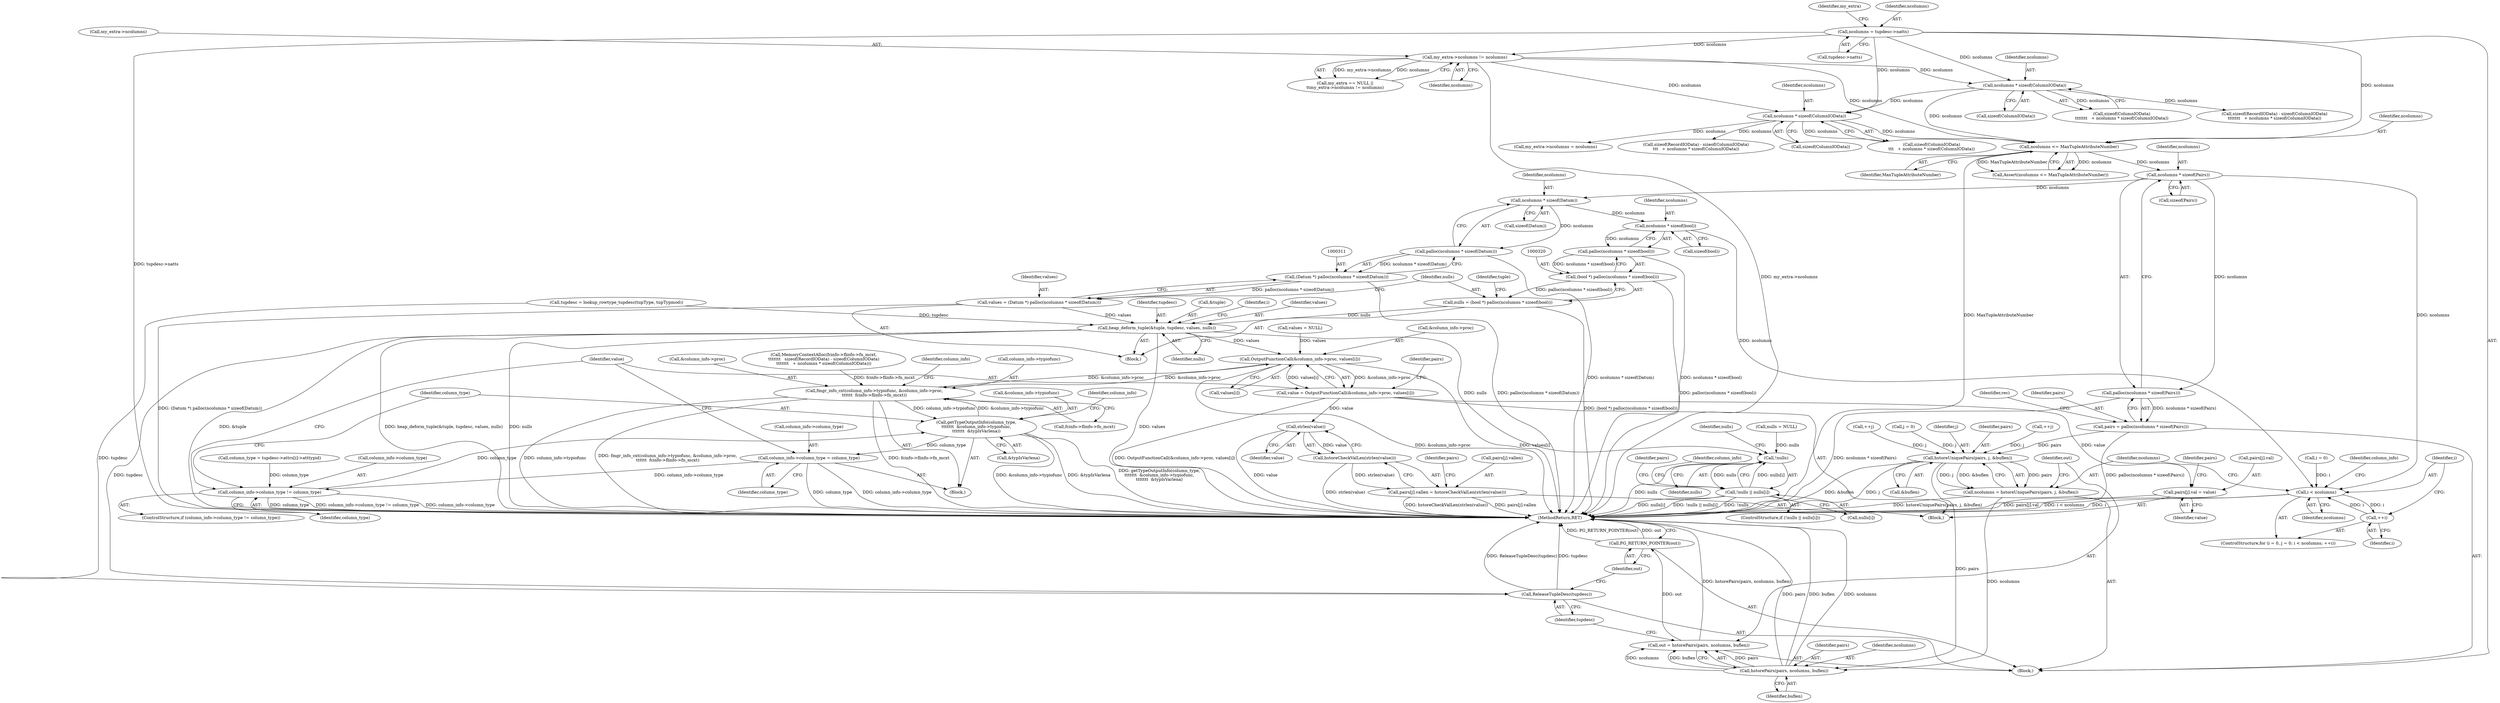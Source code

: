digraph "0_postgres_31400a673325147e1205326008e32135a78b4d8a_1@API" {
"1000280" [label="(Call,ncolumns * sizeof(Pairs))"];
"1000274" [label="(Call,ncolumns <= MaxTupleAttributeNumber)"];
"1000209" [label="(Call,ncolumns * sizeof(ColumnIOData))"];
"1000185" [label="(Call,my_extra->ncolumns != ncolumns)"];
"1000166" [label="(Call,ncolumns = tupdesc->natts)"];
"1000254" [label="(Call,ncolumns * sizeof(ColumnIOData))"];
"1000279" [label="(Call,palloc(ncolumns * sizeof(Pairs)))"];
"1000277" [label="(Call,pairs = palloc(ncolumns * sizeof(Pairs)))"];
"1000530" [label="(Call,hstoreUniquePairs(pairs, j, &buflen))"];
"1000528" [label="(Call,ncolumns = hstoreUniquePairs(pairs, j, &buflen))"];
"1000537" [label="(Call,hstorePairs(pairs, ncolumns, buflen))"];
"1000535" [label="(Call,out = hstorePairs(pairs, ncolumns, buflen))"];
"1000543" [label="(Call,PG_RETURN_POINTER(out))"];
"1000313" [label="(Call,ncolumns * sizeof(Datum))"];
"1000312" [label="(Call,palloc(ncolumns * sizeof(Datum)))"];
"1000310" [label="(Call,(Datum *) palloc(ncolumns * sizeof(Datum)))"];
"1000308" [label="(Call,values = (Datum *) palloc(ncolumns * sizeof(Datum)))"];
"1000326" [label="(Call,heap_deform_tuple(&tuple, tupdesc, values, nulls))"];
"1000415" [label="(Call,!nulls)"];
"1000414" [label="(Call,!nulls || nulls[i])"];
"1000488" [label="(Call,OutputFunctionCall(&column_info->proc, values[i]))"];
"1000468" [label="(Call,fmgr_info_cxt(column_info->typiofunc, &column_info->proc,\n\t\t\t\t\t\t  fcinfo->flinfo->fn_mcxt))"];
"1000460" [label="(Call,getTypeOutputInfo(column_type,\n\t\t\t\t\t\t\t  &column_info->typiofunc,\n\t\t\t\t\t\t\t  &typIsVarlena))"];
"1000481" [label="(Call,column_info->column_type = column_type)"];
"1000453" [label="(Call,column_info->column_type != column_type)"];
"1000486" [label="(Call,value = OutputFunctionCall(&column_info->proc, values[i]))"];
"1000496" [label="(Call,pairs[j].val = value)"];
"1000510" [label="(Call,strlen(value))"];
"1000509" [label="(Call,hstoreCheckValLen(strlen(value)))"];
"1000503" [label="(Call,pairs[j].vallen = hstoreCheckValLen(strlen(value)))"];
"1000541" [label="(Call,ReleaseTupleDesc(tupdesc))"];
"1000322" [label="(Call,ncolumns * sizeof(bool))"];
"1000321" [label="(Call,palloc(ncolumns * sizeof(bool)))"];
"1000319" [label="(Call,(bool *) palloc(ncolumns * sizeof(bool)))"];
"1000317" [label="(Call,nulls = (bool *) palloc(ncolumns * sizeof(bool)))"];
"1000348" [label="(Call,i < ncolumns)"];
"1000351" [label="(Call,++i)"];
"1000275" [label="(Identifier,ncolumns)"];
"1000279" [label="(Call,palloc(ncolumns * sizeof(Pairs)))"];
"1000277" [label="(Call,pairs = palloc(ncolumns * sizeof(Pairs)))"];
"1000544" [label="(Identifier,out)"];
"1000536" [label="(Identifier,out)"];
"1000416" [label="(Identifier,nulls)"];
"1000203" [label="(Call,sizeof(RecordIOData) - sizeof(ColumnIOData)\n\t\t\t\t\t\t\t   + ncolumns * sizeof(ColumnIOData))"];
"1000458" [label="(Block,)"];
"1000166" [label="(Call,ncolumns = tupdesc->natts)"];
"1000503" [label="(Call,pairs[j].vallen = hstoreCheckValLen(strlen(value)))"];
"1000417" [label="(Call,nulls[i])"];
"1000510" [label="(Call,strlen(value))"];
"1000364" [label="(Call,column_type = tupdesc->attrs[i]->atttypid)"];
"1000472" [label="(Call,&column_info->proc)"];
"1000497" [label="(Call,pairs[j].val)"];
"1000312" [label="(Call,palloc(ncolumns * sizeof(Datum)))"];
"1000268" [label="(Call,my_extra->ncolumns = ncolumns)"];
"1000308" [label="(Call,values = (Datum *) palloc(ncolumns * sizeof(Datum)))"];
"1000470" [label="(Identifier,column_info)"];
"1000172" [label="(Identifier,my_extra)"];
"1000506" [label="(Identifier,pairs)"];
"1000322" [label="(Call,ncolumns * sizeof(bool))"];
"1000181" [label="(Call,my_extra == NULL ||\n\t\tmy_extra->ncolumns != ncolumns)"];
"1000486" [label="(Call,value = OutputFunctionCall(&column_info->proc, values[i]))"];
"1000185" [label="(Call,my_extra->ncolumns != ncolumns)"];
"1000460" [label="(Call,getTypeOutputInfo(column_type,\n\t\t\t\t\t\t\t  &column_info->typiofunc,\n\t\t\t\t\t\t\t  &typIsVarlena))"];
"1000209" [label="(Call,ncolumns * sizeof(ColumnIOData))"];
"1000526" [label="(Call,++j)"];
"1000330" [label="(Identifier,values)"];
"1000496" [label="(Call,pairs[j].val = value)"];
"1000541" [label="(Call,ReleaseTupleDesc(tupdesc))"];
"1000329" [label="(Identifier,tupdesc)"];
"1000168" [label="(Call,tupdesc->natts)"];
"1000542" [label="(Identifier,tupdesc)"];
"1000324" [label="(Call,sizeof(bool))"];
"1000286" [label="(Block,)"];
"1000424" [label="(Identifier,pairs)"];
"1000537" [label="(Call,hstorePairs(pairs, ncolumns, buflen))"];
"1000327" [label="(Call,&tuple)"];
"1000418" [label="(Identifier,nulls)"];
"1000485" [label="(Identifier,column_type)"];
"1000415" [label="(Call,!nulls)"];
"1000345" [label="(Call,j = 0)"];
"1000189" [label="(Identifier,ncolumns)"];
"1000323" [label="(Identifier,ncolumns)"];
"1000326" [label="(Call,heap_deform_tuple(&tuple, tupdesc, values, nulls))"];
"1000352" [label="(Identifier,i)"];
"1000282" [label="(Call,sizeof(Pairs))"];
"1000530" [label="(Call,hstoreUniquePairs(pairs, j, &buflen))"];
"1000350" [label="(Identifier,ncolumns)"];
"1000543" [label="(Call,PG_RETURN_POINTER(out))"];
"1000511" [label="(Identifier,value)"];
"1000334" [label="(Call,values = NULL)"];
"1000540" [label="(Identifier,buflen)"];
"1000493" [label="(Call,values[i])"];
"1000161" [label="(Call,tupdesc = lookup_rowtype_tupdesc(tupType, tupTypmod))"];
"1000532" [label="(Identifier,j)"];
"1000452" [label="(ControlStructure,if (column_info->column_type != column_type))"];
"1000254" [label="(Call,ncolumns * sizeof(ColumnIOData))"];
"1000488" [label="(Call,OutputFunctionCall(&column_info->proc, values[i]))"];
"1000455" [label="(Identifier,column_info)"];
"1000535" [label="(Call,out = hstorePairs(pairs, ncolumns, buflen))"];
"1000461" [label="(Identifier,column_type)"];
"1000285" [label="(Identifier,rec)"];
"1000476" [label="(Call,fcinfo->flinfo->fn_mcxt)"];
"1000499" [label="(Identifier,pairs)"];
"1000186" [label="(Call,my_extra->ncolumns)"];
"1000309" [label="(Identifier,values)"];
"1000343" [label="(Identifier,i)"];
"1000342" [label="(Call,i = 0)"];
"1000314" [label="(Identifier,ncolumns)"];
"1000337" [label="(Call,nulls = NULL)"];
"1000110" [label="(Block,)"];
"1000315" [label="(Call,sizeof(Datum))"];
"1000211" [label="(Call,sizeof(ColumnIOData))"];
"1000489" [label="(Call,&column_info->proc)"];
"1000531" [label="(Identifier,pairs)"];
"1000197" [label="(Call,MemoryContextAlloc(fcinfo->flinfo->fn_mcxt,\n\t\t\t\t\t\t\t   sizeof(RecordIOData) - sizeof(ColumnIOData)\n\t\t\t\t\t\t\t   + ncolumns * sizeof(ColumnIOData)))"];
"1000248" [label="(Call,sizeof(RecordIOData) - sizeof(ColumnIOData)\n\t\t\t   + ncolumns * sizeof(ColumnIOData))"];
"1000468" [label="(Call,fmgr_info_cxt(column_info->typiofunc, &column_info->proc,\n\t\t\t\t\t\t  fcinfo->flinfo->fn_mcxt))"];
"1000318" [label="(Identifier,nulls)"];
"1000351" [label="(Call,++i)"];
"1000483" [label="(Identifier,column_info)"];
"1000502" [label="(Identifier,value)"];
"1000349" [label="(Identifier,i)"];
"1000538" [label="(Identifier,pairs)"];
"1000539" [label="(Identifier,ncolumns)"];
"1000545" [label="(MethodReturn,RET)"];
"1000449" [label="(Call,++j)"];
"1000276" [label="(Identifier,MaxTupleAttributeNumber)"];
"1000414" [label="(Call,!nulls || nulls[i])"];
"1000255" [label="(Identifier,ncolumns)"];
"1000529" [label="(Identifier,ncolumns)"];
"1000280" [label="(Call,ncolumns * sizeof(Pairs))"];
"1000348" [label="(Call,i < ncolumns)"];
"1000321" [label="(Call,palloc(ncolumns * sizeof(bool)))"];
"1000469" [label="(Call,column_info->typiofunc)"];
"1000313" [label="(Call,ncolumns * sizeof(Datum))"];
"1000454" [label="(Call,column_info->column_type)"];
"1000210" [label="(Identifier,ncolumns)"];
"1000509" [label="(Call,hstoreCheckValLen(strlen(value)))"];
"1000251" [label="(Call,sizeof(ColumnIOData)\n\t\t\t   + ncolumns * sizeof(ColumnIOData))"];
"1000256" [label="(Call,sizeof(ColumnIOData))"];
"1000453" [label="(Call,column_info->column_type != column_type)"];
"1000457" [label="(Identifier,column_type)"];
"1000281" [label="(Identifier,ncolumns)"];
"1000328" [label="(Identifier,tuple)"];
"1000487" [label="(Identifier,value)"];
"1000466" [label="(Call,&typIsVarlena)"];
"1000515" [label="(Identifier,pairs)"];
"1000413" [label="(ControlStructure,if (!nulls || nulls[i]))"];
"1000273" [label="(Call,Assert(ncolumns <= MaxTupleAttributeNumber))"];
"1000528" [label="(Call,ncolumns = hstoreUniquePairs(pairs, j, &buflen))"];
"1000356" [label="(Identifier,column_info)"];
"1000206" [label="(Call,sizeof(ColumnIOData)\n\t\t\t\t\t\t\t   + ncolumns * sizeof(ColumnIOData))"];
"1000331" [label="(Identifier,nulls)"];
"1000482" [label="(Call,column_info->column_type)"];
"1000319" [label="(Call,(bool *) palloc(ncolumns * sizeof(bool)))"];
"1000340" [label="(ControlStructure,for (i = 0, j = 0; i < ncolumns; ++i))"];
"1000504" [label="(Call,pairs[j].vallen)"];
"1000317" [label="(Call,nulls = (bool *) palloc(ncolumns * sizeof(bool)))"];
"1000278" [label="(Identifier,pairs)"];
"1000353" [label="(Block,)"];
"1000462" [label="(Call,&column_info->typiofunc)"];
"1000481" [label="(Call,column_info->column_type = column_type)"];
"1000167" [label="(Identifier,ncolumns)"];
"1000274" [label="(Call,ncolumns <= MaxTupleAttributeNumber)"];
"1000310" [label="(Call,(Datum *) palloc(ncolumns * sizeof(Datum)))"];
"1000533" [label="(Call,&buflen)"];
"1000280" -> "1000279"  [label="AST: "];
"1000280" -> "1000282"  [label="CFG: "];
"1000281" -> "1000280"  [label="AST: "];
"1000282" -> "1000280"  [label="AST: "];
"1000279" -> "1000280"  [label="CFG: "];
"1000280" -> "1000279"  [label="DDG: ncolumns"];
"1000274" -> "1000280"  [label="DDG: ncolumns"];
"1000280" -> "1000313"  [label="DDG: ncolumns"];
"1000280" -> "1000348"  [label="DDG: ncolumns"];
"1000274" -> "1000273"  [label="AST: "];
"1000274" -> "1000276"  [label="CFG: "];
"1000275" -> "1000274"  [label="AST: "];
"1000276" -> "1000274"  [label="AST: "];
"1000273" -> "1000274"  [label="CFG: "];
"1000274" -> "1000545"  [label="DDG: MaxTupleAttributeNumber"];
"1000274" -> "1000273"  [label="DDG: ncolumns"];
"1000274" -> "1000273"  [label="DDG: MaxTupleAttributeNumber"];
"1000209" -> "1000274"  [label="DDG: ncolumns"];
"1000185" -> "1000274"  [label="DDG: ncolumns"];
"1000166" -> "1000274"  [label="DDG: ncolumns"];
"1000254" -> "1000274"  [label="DDG: ncolumns"];
"1000209" -> "1000206"  [label="AST: "];
"1000209" -> "1000211"  [label="CFG: "];
"1000210" -> "1000209"  [label="AST: "];
"1000211" -> "1000209"  [label="AST: "];
"1000206" -> "1000209"  [label="CFG: "];
"1000209" -> "1000203"  [label="DDG: ncolumns"];
"1000209" -> "1000206"  [label="DDG: ncolumns"];
"1000185" -> "1000209"  [label="DDG: ncolumns"];
"1000166" -> "1000209"  [label="DDG: ncolumns"];
"1000209" -> "1000254"  [label="DDG: ncolumns"];
"1000185" -> "1000181"  [label="AST: "];
"1000185" -> "1000189"  [label="CFG: "];
"1000186" -> "1000185"  [label="AST: "];
"1000189" -> "1000185"  [label="AST: "];
"1000181" -> "1000185"  [label="CFG: "];
"1000185" -> "1000545"  [label="DDG: my_extra->ncolumns"];
"1000185" -> "1000181"  [label="DDG: my_extra->ncolumns"];
"1000185" -> "1000181"  [label="DDG: ncolumns"];
"1000166" -> "1000185"  [label="DDG: ncolumns"];
"1000185" -> "1000254"  [label="DDG: ncolumns"];
"1000166" -> "1000110"  [label="AST: "];
"1000166" -> "1000168"  [label="CFG: "];
"1000167" -> "1000166"  [label="AST: "];
"1000168" -> "1000166"  [label="AST: "];
"1000172" -> "1000166"  [label="CFG: "];
"1000166" -> "1000545"  [label="DDG: tupdesc->natts"];
"1000166" -> "1000254"  [label="DDG: ncolumns"];
"1000254" -> "1000251"  [label="AST: "];
"1000254" -> "1000256"  [label="CFG: "];
"1000255" -> "1000254"  [label="AST: "];
"1000256" -> "1000254"  [label="AST: "];
"1000251" -> "1000254"  [label="CFG: "];
"1000254" -> "1000248"  [label="DDG: ncolumns"];
"1000254" -> "1000251"  [label="DDG: ncolumns"];
"1000254" -> "1000268"  [label="DDG: ncolumns"];
"1000279" -> "1000277"  [label="AST: "];
"1000277" -> "1000279"  [label="CFG: "];
"1000279" -> "1000545"  [label="DDG: ncolumns * sizeof(Pairs)"];
"1000279" -> "1000277"  [label="DDG: ncolumns * sizeof(Pairs)"];
"1000277" -> "1000110"  [label="AST: "];
"1000278" -> "1000277"  [label="AST: "];
"1000285" -> "1000277"  [label="CFG: "];
"1000277" -> "1000545"  [label="DDG: palloc(ncolumns * sizeof(Pairs))"];
"1000277" -> "1000530"  [label="DDG: pairs"];
"1000530" -> "1000528"  [label="AST: "];
"1000530" -> "1000533"  [label="CFG: "];
"1000531" -> "1000530"  [label="AST: "];
"1000532" -> "1000530"  [label="AST: "];
"1000533" -> "1000530"  [label="AST: "];
"1000528" -> "1000530"  [label="CFG: "];
"1000530" -> "1000545"  [label="DDG: &buflen"];
"1000530" -> "1000545"  [label="DDG: j"];
"1000530" -> "1000528"  [label="DDG: pairs"];
"1000530" -> "1000528"  [label="DDG: j"];
"1000530" -> "1000528"  [label="DDG: &buflen"];
"1000449" -> "1000530"  [label="DDG: j"];
"1000526" -> "1000530"  [label="DDG: j"];
"1000345" -> "1000530"  [label="DDG: j"];
"1000530" -> "1000537"  [label="DDG: pairs"];
"1000528" -> "1000110"  [label="AST: "];
"1000529" -> "1000528"  [label="AST: "];
"1000536" -> "1000528"  [label="CFG: "];
"1000528" -> "1000545"  [label="DDG: hstoreUniquePairs(pairs, j, &buflen)"];
"1000528" -> "1000537"  [label="DDG: ncolumns"];
"1000537" -> "1000535"  [label="AST: "];
"1000537" -> "1000540"  [label="CFG: "];
"1000538" -> "1000537"  [label="AST: "];
"1000539" -> "1000537"  [label="AST: "];
"1000540" -> "1000537"  [label="AST: "];
"1000535" -> "1000537"  [label="CFG: "];
"1000537" -> "1000545"  [label="DDG: buflen"];
"1000537" -> "1000545"  [label="DDG: ncolumns"];
"1000537" -> "1000545"  [label="DDG: pairs"];
"1000537" -> "1000535"  [label="DDG: pairs"];
"1000537" -> "1000535"  [label="DDG: ncolumns"];
"1000537" -> "1000535"  [label="DDG: buflen"];
"1000535" -> "1000110"  [label="AST: "];
"1000536" -> "1000535"  [label="AST: "];
"1000542" -> "1000535"  [label="CFG: "];
"1000535" -> "1000545"  [label="DDG: hstorePairs(pairs, ncolumns, buflen)"];
"1000535" -> "1000543"  [label="DDG: out"];
"1000543" -> "1000110"  [label="AST: "];
"1000543" -> "1000544"  [label="CFG: "];
"1000544" -> "1000543"  [label="AST: "];
"1000545" -> "1000543"  [label="CFG: "];
"1000543" -> "1000545"  [label="DDG: PG_RETURN_POINTER(out)"];
"1000543" -> "1000545"  [label="DDG: out"];
"1000313" -> "1000312"  [label="AST: "];
"1000313" -> "1000315"  [label="CFG: "];
"1000314" -> "1000313"  [label="AST: "];
"1000315" -> "1000313"  [label="AST: "];
"1000312" -> "1000313"  [label="CFG: "];
"1000313" -> "1000312"  [label="DDG: ncolumns"];
"1000313" -> "1000322"  [label="DDG: ncolumns"];
"1000312" -> "1000310"  [label="AST: "];
"1000310" -> "1000312"  [label="CFG: "];
"1000312" -> "1000545"  [label="DDG: ncolumns * sizeof(Datum)"];
"1000312" -> "1000310"  [label="DDG: ncolumns * sizeof(Datum)"];
"1000310" -> "1000308"  [label="AST: "];
"1000311" -> "1000310"  [label="AST: "];
"1000308" -> "1000310"  [label="CFG: "];
"1000310" -> "1000545"  [label="DDG: palloc(ncolumns * sizeof(Datum))"];
"1000310" -> "1000308"  [label="DDG: palloc(ncolumns * sizeof(Datum))"];
"1000308" -> "1000286"  [label="AST: "];
"1000309" -> "1000308"  [label="AST: "];
"1000318" -> "1000308"  [label="CFG: "];
"1000308" -> "1000545"  [label="DDG: (Datum *) palloc(ncolumns * sizeof(Datum))"];
"1000308" -> "1000326"  [label="DDG: values"];
"1000326" -> "1000286"  [label="AST: "];
"1000326" -> "1000331"  [label="CFG: "];
"1000327" -> "1000326"  [label="AST: "];
"1000329" -> "1000326"  [label="AST: "];
"1000330" -> "1000326"  [label="AST: "];
"1000331" -> "1000326"  [label="AST: "];
"1000343" -> "1000326"  [label="CFG: "];
"1000326" -> "1000545"  [label="DDG: heap_deform_tuple(&tuple, tupdesc, values, nulls)"];
"1000326" -> "1000545"  [label="DDG: nulls"];
"1000326" -> "1000545"  [label="DDG: values"];
"1000326" -> "1000545"  [label="DDG: &tuple"];
"1000161" -> "1000326"  [label="DDG: tupdesc"];
"1000317" -> "1000326"  [label="DDG: nulls"];
"1000326" -> "1000415"  [label="DDG: nulls"];
"1000326" -> "1000488"  [label="DDG: values"];
"1000326" -> "1000541"  [label="DDG: tupdesc"];
"1000415" -> "1000414"  [label="AST: "];
"1000415" -> "1000416"  [label="CFG: "];
"1000416" -> "1000415"  [label="AST: "];
"1000418" -> "1000415"  [label="CFG: "];
"1000414" -> "1000415"  [label="CFG: "];
"1000415" -> "1000545"  [label="DDG: nulls"];
"1000415" -> "1000414"  [label="DDG: nulls"];
"1000337" -> "1000415"  [label="DDG: nulls"];
"1000414" -> "1000415"  [label="DDG: nulls[i]"];
"1000414" -> "1000413"  [label="AST: "];
"1000414" -> "1000417"  [label="CFG: "];
"1000417" -> "1000414"  [label="AST: "];
"1000424" -> "1000414"  [label="CFG: "];
"1000455" -> "1000414"  [label="CFG: "];
"1000414" -> "1000545"  [label="DDG: !nulls || nulls[i]"];
"1000414" -> "1000545"  [label="DDG: !nulls"];
"1000414" -> "1000545"  [label="DDG: nulls[i]"];
"1000488" -> "1000486"  [label="AST: "];
"1000488" -> "1000493"  [label="CFG: "];
"1000489" -> "1000488"  [label="AST: "];
"1000493" -> "1000488"  [label="AST: "];
"1000486" -> "1000488"  [label="CFG: "];
"1000488" -> "1000545"  [label="DDG: &column_info->proc"];
"1000488" -> "1000545"  [label="DDG: values[i]"];
"1000488" -> "1000468"  [label="DDG: &column_info->proc"];
"1000488" -> "1000486"  [label="DDG: &column_info->proc"];
"1000488" -> "1000486"  [label="DDG: values[i]"];
"1000468" -> "1000488"  [label="DDG: &column_info->proc"];
"1000334" -> "1000488"  [label="DDG: values"];
"1000468" -> "1000458"  [label="AST: "];
"1000468" -> "1000476"  [label="CFG: "];
"1000469" -> "1000468"  [label="AST: "];
"1000472" -> "1000468"  [label="AST: "];
"1000476" -> "1000468"  [label="AST: "];
"1000483" -> "1000468"  [label="CFG: "];
"1000468" -> "1000545"  [label="DDG: fmgr_info_cxt(column_info->typiofunc, &column_info->proc,\n\t\t\t\t\t\t  fcinfo->flinfo->fn_mcxt)"];
"1000468" -> "1000545"  [label="DDG: fcinfo->flinfo->fn_mcxt"];
"1000468" -> "1000545"  [label="DDG: column_info->typiofunc"];
"1000468" -> "1000460"  [label="DDG: column_info->typiofunc"];
"1000460" -> "1000468"  [label="DDG: &column_info->typiofunc"];
"1000197" -> "1000468"  [label="DDG: fcinfo->flinfo->fn_mcxt"];
"1000460" -> "1000458"  [label="AST: "];
"1000460" -> "1000466"  [label="CFG: "];
"1000461" -> "1000460"  [label="AST: "];
"1000462" -> "1000460"  [label="AST: "];
"1000466" -> "1000460"  [label="AST: "];
"1000470" -> "1000460"  [label="CFG: "];
"1000460" -> "1000545"  [label="DDG: getTypeOutputInfo(column_type,\n\t\t\t\t\t\t\t  &column_info->typiofunc,\n\t\t\t\t\t\t\t  &typIsVarlena)"];
"1000460" -> "1000545"  [label="DDG: &column_info->typiofunc"];
"1000460" -> "1000545"  [label="DDG: &typIsVarlena"];
"1000453" -> "1000460"  [label="DDG: column_type"];
"1000460" -> "1000481"  [label="DDG: column_type"];
"1000481" -> "1000458"  [label="AST: "];
"1000481" -> "1000485"  [label="CFG: "];
"1000482" -> "1000481"  [label="AST: "];
"1000485" -> "1000481"  [label="AST: "];
"1000487" -> "1000481"  [label="CFG: "];
"1000481" -> "1000545"  [label="DDG: column_type"];
"1000481" -> "1000545"  [label="DDG: column_info->column_type"];
"1000481" -> "1000453"  [label="DDG: column_info->column_type"];
"1000453" -> "1000452"  [label="AST: "];
"1000453" -> "1000457"  [label="CFG: "];
"1000454" -> "1000453"  [label="AST: "];
"1000457" -> "1000453"  [label="AST: "];
"1000461" -> "1000453"  [label="CFG: "];
"1000487" -> "1000453"  [label="CFG: "];
"1000453" -> "1000545"  [label="DDG: column_type"];
"1000453" -> "1000545"  [label="DDG: column_info->column_type != column_type"];
"1000453" -> "1000545"  [label="DDG: column_info->column_type"];
"1000364" -> "1000453"  [label="DDG: column_type"];
"1000486" -> "1000353"  [label="AST: "];
"1000487" -> "1000486"  [label="AST: "];
"1000499" -> "1000486"  [label="CFG: "];
"1000486" -> "1000545"  [label="DDG: OutputFunctionCall(&column_info->proc, values[i])"];
"1000486" -> "1000496"  [label="DDG: value"];
"1000486" -> "1000510"  [label="DDG: value"];
"1000496" -> "1000353"  [label="AST: "];
"1000496" -> "1000502"  [label="CFG: "];
"1000497" -> "1000496"  [label="AST: "];
"1000502" -> "1000496"  [label="AST: "];
"1000506" -> "1000496"  [label="CFG: "];
"1000496" -> "1000545"  [label="DDG: pairs[j].val"];
"1000510" -> "1000509"  [label="AST: "];
"1000510" -> "1000511"  [label="CFG: "];
"1000511" -> "1000510"  [label="AST: "];
"1000509" -> "1000510"  [label="CFG: "];
"1000510" -> "1000545"  [label="DDG: value"];
"1000510" -> "1000509"  [label="DDG: value"];
"1000509" -> "1000503"  [label="AST: "];
"1000503" -> "1000509"  [label="CFG: "];
"1000509" -> "1000545"  [label="DDG: strlen(value)"];
"1000509" -> "1000503"  [label="DDG: strlen(value)"];
"1000503" -> "1000353"  [label="AST: "];
"1000504" -> "1000503"  [label="AST: "];
"1000515" -> "1000503"  [label="CFG: "];
"1000503" -> "1000545"  [label="DDG: hstoreCheckValLen(strlen(value))"];
"1000503" -> "1000545"  [label="DDG: pairs[j].vallen"];
"1000541" -> "1000110"  [label="AST: "];
"1000541" -> "1000542"  [label="CFG: "];
"1000542" -> "1000541"  [label="AST: "];
"1000544" -> "1000541"  [label="CFG: "];
"1000541" -> "1000545"  [label="DDG: tupdesc"];
"1000541" -> "1000545"  [label="DDG: ReleaseTupleDesc(tupdesc)"];
"1000161" -> "1000541"  [label="DDG: tupdesc"];
"1000322" -> "1000321"  [label="AST: "];
"1000322" -> "1000324"  [label="CFG: "];
"1000323" -> "1000322"  [label="AST: "];
"1000324" -> "1000322"  [label="AST: "];
"1000321" -> "1000322"  [label="CFG: "];
"1000322" -> "1000321"  [label="DDG: ncolumns"];
"1000322" -> "1000348"  [label="DDG: ncolumns"];
"1000321" -> "1000319"  [label="AST: "];
"1000319" -> "1000321"  [label="CFG: "];
"1000321" -> "1000545"  [label="DDG: ncolumns * sizeof(bool)"];
"1000321" -> "1000319"  [label="DDG: ncolumns * sizeof(bool)"];
"1000319" -> "1000317"  [label="AST: "];
"1000320" -> "1000319"  [label="AST: "];
"1000317" -> "1000319"  [label="CFG: "];
"1000319" -> "1000545"  [label="DDG: palloc(ncolumns * sizeof(bool))"];
"1000319" -> "1000317"  [label="DDG: palloc(ncolumns * sizeof(bool))"];
"1000317" -> "1000286"  [label="AST: "];
"1000318" -> "1000317"  [label="AST: "];
"1000328" -> "1000317"  [label="CFG: "];
"1000317" -> "1000545"  [label="DDG: (bool *) palloc(ncolumns * sizeof(bool))"];
"1000348" -> "1000340"  [label="AST: "];
"1000348" -> "1000350"  [label="CFG: "];
"1000349" -> "1000348"  [label="AST: "];
"1000350" -> "1000348"  [label="AST: "];
"1000356" -> "1000348"  [label="CFG: "];
"1000529" -> "1000348"  [label="CFG: "];
"1000348" -> "1000545"  [label="DDG: i"];
"1000348" -> "1000545"  [label="DDG: i < ncolumns"];
"1000342" -> "1000348"  [label="DDG: i"];
"1000351" -> "1000348"  [label="DDG: i"];
"1000348" -> "1000351"  [label="DDG: i"];
"1000351" -> "1000340"  [label="AST: "];
"1000351" -> "1000352"  [label="CFG: "];
"1000352" -> "1000351"  [label="AST: "];
"1000349" -> "1000351"  [label="CFG: "];
}
